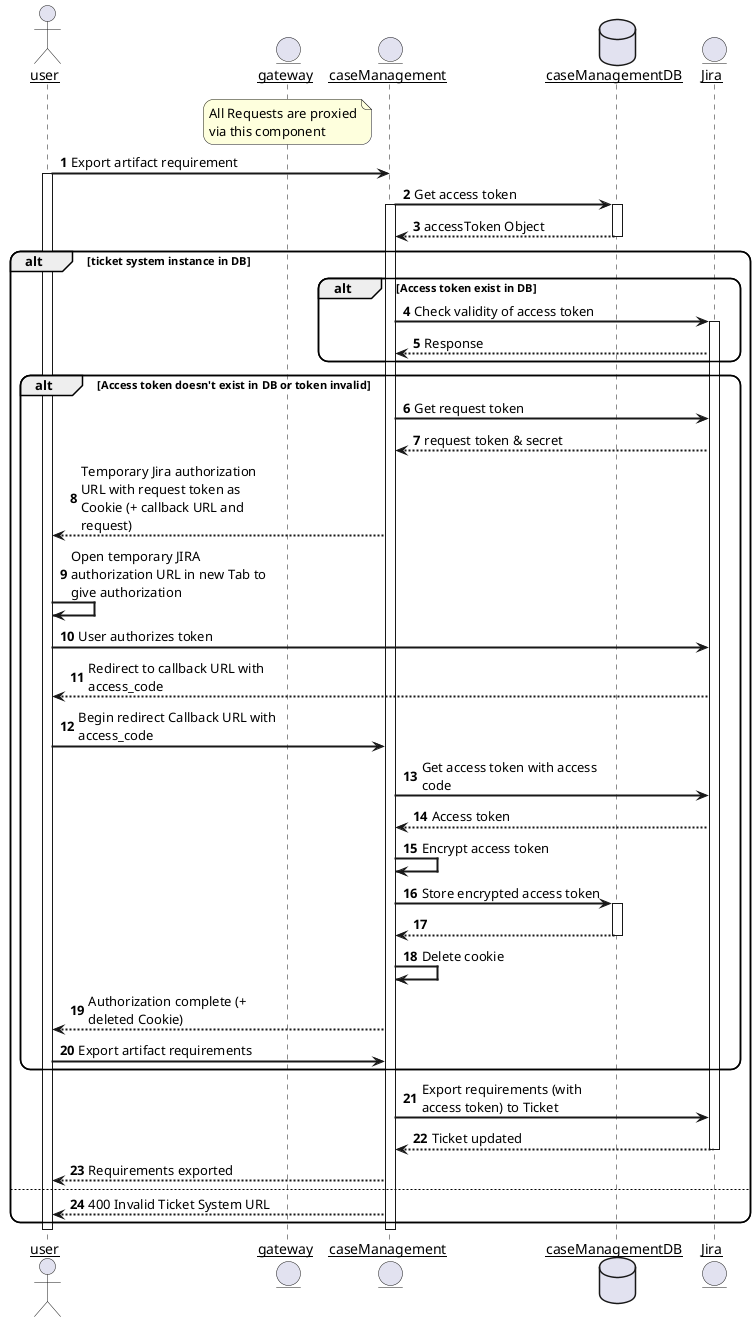 @startuml

'https://plantuml.com/sequence-diagram'

autonumber
skinparam sequenceArrowThickness 2
skinparam roundcorner 20
skinparam maxmessagesize 200
skinparam sequenceParticipant underline

actor user
entity gateway
entity caseManagement
database caseManagementDB
entity Jira

note over gateway
    All Requests are proxied
    via this component
end note

user -> caseManagement: Export artifact requirement
activate user
caseManagement -> caseManagementDB: Get access token
activate caseManagement
activate caseManagementDB
caseManagementDB --> caseManagement: accessToken Object
deactivate caseManagementDB

alt ticket system instance in DB

alt Access token exist in DB
    caseManagement -> Jira: Check validity of access token
    activate Jira
    Jira --> caseManagement: Response
end

alt Access token doesn't exist in DB or token invalid
    caseManagement -> Jira: Get request token
    Jira --> caseManagement: request token & secret
    caseManagement --> user: Temporary Jira authorization URL with request token as Cookie (+ callback URL and request)
    user -> user: Open temporary JIRA authorization URL in new Tab to give authorization
    user -> Jira: User authorizes token
    Jira --> user: Redirect to callback URL with access_code
    user -> caseManagement: Begin redirect Callback URL with access_code
    caseManagement -> Jira: Get access token with access code
    Jira --> caseManagement: Access token
    caseManagement -> caseManagement: Encrypt access token
    caseManagement -> caseManagementDB: Store encrypted access token
    activate caseManagementDB
    caseManagementDB --> caseManagement:
    deactivate caseManagementDB
    caseManagement -> caseManagement: Delete cookie
    caseManagement --> user: Authorization complete (+ deleted Cookie)
    user -> caseManagement: Export artifact requirements
end

caseManagement -> Jira: Export requirements (with access token) to Ticket
Jira --> caseManagement: Ticket updated
deactivate Jira
caseManagement --> user: Requirements exported
else
caseManagement --> user: 400 Invalid Ticket System URL
end
deactivate caseManagement
deactivate user
@enduml
